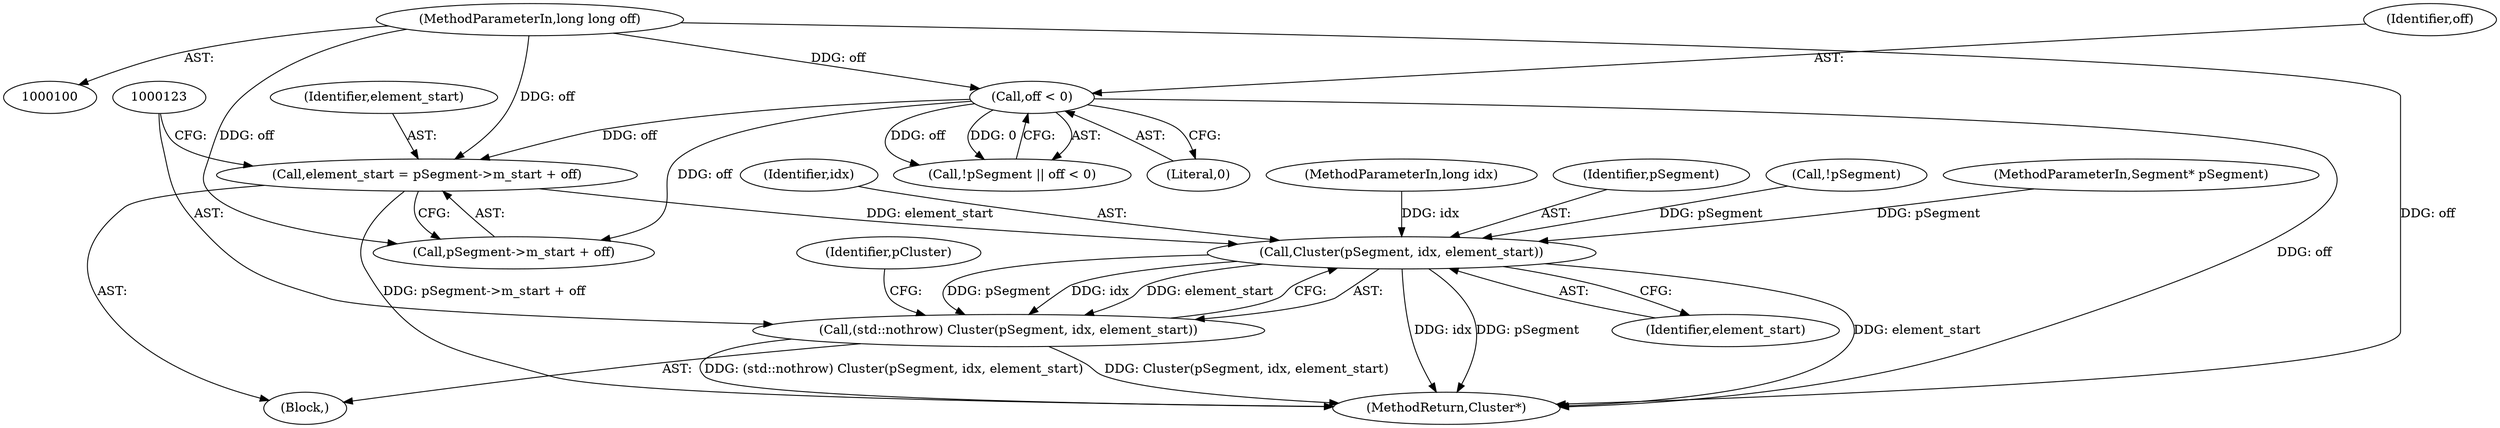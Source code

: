 digraph "0_Android_cc274e2abe8b2a6698a5c47d8aa4bb45f1f9538d_2@integer" {
"1000115" [label="(Call,element_start = pSegment->m_start + off)"];
"1000109" [label="(Call,off < 0)"];
"1000103" [label="(MethodParameterIn,long long off)"];
"1000124" [label="(Call,Cluster(pSegment, idx, element_start))"];
"1000122" [label="(Call,(std::nothrow) Cluster(pSegment, idx, element_start))"];
"1000115" [label="(Call,element_start = pSegment->m_start + off)"];
"1000106" [label="(Call,!pSegment || off < 0)"];
"1000126" [label="(Identifier,idx)"];
"1000122" [label="(Call,(std::nothrow) Cluster(pSegment, idx, element_start))"];
"1000130" [label="(MethodReturn,Cluster*)"];
"1000104" [label="(Block,)"];
"1000102" [label="(MethodParameterIn,long idx)"];
"1000111" [label="(Literal,0)"];
"1000110" [label="(Identifier,off)"];
"1000116" [label="(Identifier,element_start)"];
"1000125" [label="(Identifier,pSegment)"];
"1000107" [label="(Call,!pSegment)"];
"1000103" [label="(MethodParameterIn,long long off)"];
"1000117" [label="(Call,pSegment->m_start + off)"];
"1000129" [label="(Identifier,pCluster)"];
"1000127" [label="(Identifier,element_start)"];
"1000109" [label="(Call,off < 0)"];
"1000101" [label="(MethodParameterIn,Segment* pSegment)"];
"1000124" [label="(Call,Cluster(pSegment, idx, element_start))"];
"1000115" -> "1000104"  [label="AST: "];
"1000115" -> "1000117"  [label="CFG: "];
"1000116" -> "1000115"  [label="AST: "];
"1000117" -> "1000115"  [label="AST: "];
"1000123" -> "1000115"  [label="CFG: "];
"1000115" -> "1000130"  [label="DDG: pSegment->m_start + off"];
"1000109" -> "1000115"  [label="DDG: off"];
"1000103" -> "1000115"  [label="DDG: off"];
"1000115" -> "1000124"  [label="DDG: element_start"];
"1000109" -> "1000106"  [label="AST: "];
"1000109" -> "1000111"  [label="CFG: "];
"1000110" -> "1000109"  [label="AST: "];
"1000111" -> "1000109"  [label="AST: "];
"1000106" -> "1000109"  [label="CFG: "];
"1000109" -> "1000130"  [label="DDG: off"];
"1000109" -> "1000106"  [label="DDG: off"];
"1000109" -> "1000106"  [label="DDG: 0"];
"1000103" -> "1000109"  [label="DDG: off"];
"1000109" -> "1000117"  [label="DDG: off"];
"1000103" -> "1000100"  [label="AST: "];
"1000103" -> "1000130"  [label="DDG: off"];
"1000103" -> "1000117"  [label="DDG: off"];
"1000124" -> "1000122"  [label="AST: "];
"1000124" -> "1000127"  [label="CFG: "];
"1000125" -> "1000124"  [label="AST: "];
"1000126" -> "1000124"  [label="AST: "];
"1000127" -> "1000124"  [label="AST: "];
"1000122" -> "1000124"  [label="CFG: "];
"1000124" -> "1000130"  [label="DDG: idx"];
"1000124" -> "1000130"  [label="DDG: pSegment"];
"1000124" -> "1000130"  [label="DDG: element_start"];
"1000124" -> "1000122"  [label="DDG: pSegment"];
"1000124" -> "1000122"  [label="DDG: idx"];
"1000124" -> "1000122"  [label="DDG: element_start"];
"1000107" -> "1000124"  [label="DDG: pSegment"];
"1000101" -> "1000124"  [label="DDG: pSegment"];
"1000102" -> "1000124"  [label="DDG: idx"];
"1000122" -> "1000104"  [label="AST: "];
"1000123" -> "1000122"  [label="AST: "];
"1000129" -> "1000122"  [label="CFG: "];
"1000122" -> "1000130"  [label="DDG: (std::nothrow) Cluster(pSegment, idx, element_start)"];
"1000122" -> "1000130"  [label="DDG: Cluster(pSegment, idx, element_start)"];
}
